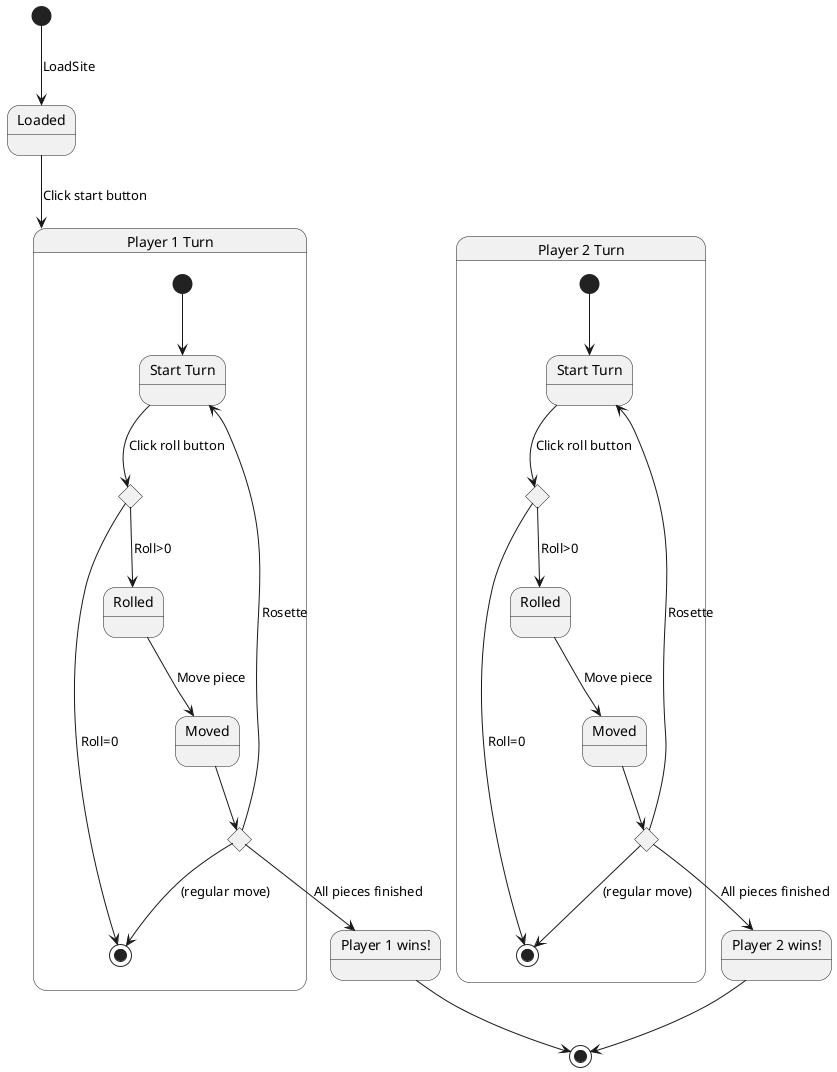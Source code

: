 @startuml UrUserStates
' The game states as percieved by the user
[*] --> Loaded : LoadSite
' Loaded : show / player name UI, start button
' Loaded : disable / player pieces, roll button, pass button
Loaded --> p1 : Click start button

state p2 as "Player 2 Turn" {
    state "Start Turn" as start2
    state roll2 <<choice>>
    state "Rolled" as rolled2
    state "Moved" as moved2
    state check2 <<choice>>
    
    [*] --> start2
    start2 --> roll2 : Click roll button
    
    roll2 --> [*] : Roll=0
    roll2 --> rolled2 : Roll>0
    
    rolled2 --> moved2 : Move piece
    
    moved2 --> check2
        
    check2 --> start2 : Rosette
    check2 --> [*] : (regular move)
}
state "Player 1 Turn" as p1 {
    state "Start Turn" as start1
    state roll1 <<choice>>
    state "Rolled" as rolled1
    state "Moved" as moved1
    state check1 <<choice>>

    [*] --> start1 
    start1 --> roll1 : Click roll button
    roll1 --> rolled1 : Roll>0
    roll1 --> [*] : Roll=0
    rolled1 --> moved1 : Move piece
    moved1 --> check1
    check1 --> [*] : (regular move)
    check1 --> start1 : Rosette

    ' st1 : hide / player name UI, start button
    ' st1 : enable / roll button
    
    ' bm1 : enable / pieces & spaces with legal moves
    ' bm1 : disable / roll button
    
    ' am1: enable / pass button
    ' am1 : disable / pieces & spaces
}
state win1 as "Player 1 wins!"
state win2 as "Player 2 wins!"
check1 --> win1 : All pieces finished
check2 --> win2 : All pieces finished

win1 --> [*]
win2 --> [*]


@enduml